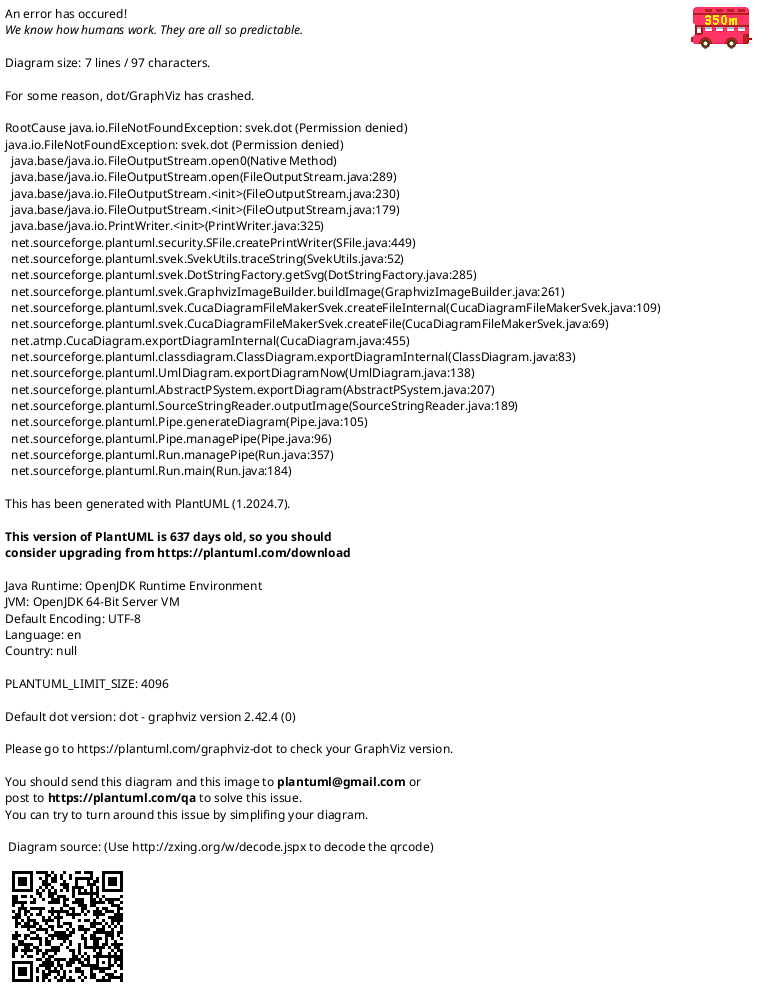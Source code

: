 {
  "sha1": "tfh1sd1o5qcv1tnb031o0shxf3n3chj",
  "insertion": {
    "when": "2024-06-04T17:28:46.151Z",
    "url": "https://forum.plantuml.net/16397/add-qualified-associations-to-class-diagrams?show=16642#c16642",
    "user": "plantuml@gmail.com"
  }
}
@startuml
!pragma svek_trace on
class class1
class class2

class1 [Qualifier] o-- class2
@enduml
